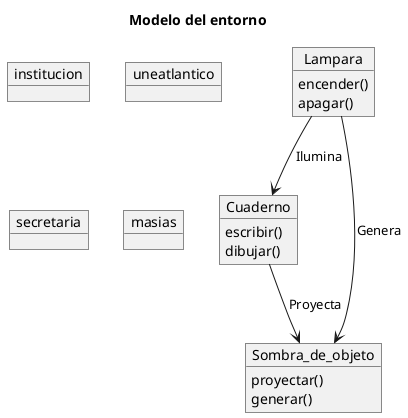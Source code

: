 
@startuml
'https://plantuml.com/sequence-diagram
title Modelo del entorno



object "institucion" as funiber
object "uneatlantico" as universidad
object "secretaria" as secretariaAcademica
object "masias" as profesor



'https://plantuml.com/class-diagram

object "Lampara" as Luz
object "Cuaderno" as Objeto
object "Sombra_de_objeto" as Sombra

Luz : encender()
Luz : apagar()
Objeto : escribir()
Objeto : dibujar()
Sombra : proyectar()
Sombra : generar()

Luz --> Objeto:Ilumina
Objeto --> Sombra:Proyecta
Luz --> Sombra:Genera

@enduml